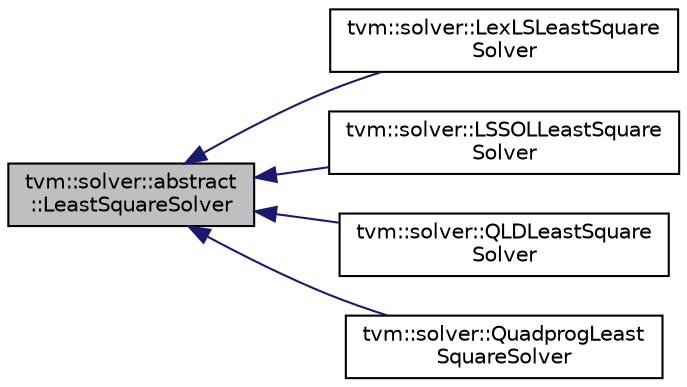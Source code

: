 digraph "tvm::solver::abstract::LeastSquareSolver"
{
 // LATEX_PDF_SIZE
  edge [fontname="Helvetica",fontsize="10",labelfontname="Helvetica",labelfontsize="10"];
  node [fontname="Helvetica",fontsize="10",shape=record];
  rankdir="LR";
  Node1 [label="tvm::solver::abstract\l::LeastSquareSolver",height=0.2,width=0.4,color="black", fillcolor="grey75", style="filled", fontcolor="black",tooltip=" "];
  Node1 -> Node2 [dir="back",color="midnightblue",fontsize="10",style="solid",fontname="Helvetica"];
  Node2 [label="tvm::solver::LexLSLeastSquare\lSolver",height=0.2,width=0.4,color="black", fillcolor="white", style="filled",URL="$classtvm_1_1solver_1_1LexLSLeastSquareSolver.html",tooltip=" "];
  Node1 -> Node3 [dir="back",color="midnightblue",fontsize="10",style="solid",fontname="Helvetica"];
  Node3 [label="tvm::solver::LSSOLLeastSquare\lSolver",height=0.2,width=0.4,color="black", fillcolor="white", style="filled",URL="$classtvm_1_1solver_1_1LSSOLLeastSquareSolver.html",tooltip=" "];
  Node1 -> Node4 [dir="back",color="midnightblue",fontsize="10",style="solid",fontname="Helvetica"];
  Node4 [label="tvm::solver::QLDLeastSquare\lSolver",height=0.2,width=0.4,color="black", fillcolor="white", style="filled",URL="$classtvm_1_1solver_1_1QLDLeastSquareSolver.html",tooltip=" "];
  Node1 -> Node5 [dir="back",color="midnightblue",fontsize="10",style="solid",fontname="Helvetica"];
  Node5 [label="tvm::solver::QuadprogLeast\lSquareSolver",height=0.2,width=0.4,color="black", fillcolor="white", style="filled",URL="$classtvm_1_1solver_1_1QuadprogLeastSquareSolver.html",tooltip=" "];
}
